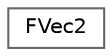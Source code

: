 digraph "类继承关系图"
{
 // LATEX_PDF_SIZE
  bgcolor="transparent";
  edge [fontname=Helvetica,fontsize=10,labelfontname=Helvetica,labelfontsize=10];
  node [fontname=Helvetica,fontsize=10,shape=box,height=0.2,width=0.4];
  rankdir="LR";
  Node0 [id="Node000000",label="FVec2",height=0.2,width=0.4,color="grey40", fillcolor="white", style="filled",URL="$class_f_vec2.html",tooltip="自定义二维向量类"];
}

